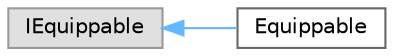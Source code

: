 digraph "Graphical Class Hierarchy"
{
 // LATEX_PDF_SIZE
  bgcolor="transparent";
  edge [fontname=Helvetica,fontsize=10,labelfontname=Helvetica,labelfontsize=10];
  node [fontname=Helvetica,fontsize=10,shape=box,height=0.2,width=0.4];
  rankdir="LR";
  Node0 [id="Node000000",label="IEquippable",height=0.2,width=0.4,color="grey60", fillcolor="#E0E0E0", style="filled",tooltip=" "];
  Node0 -> Node1 [id="edge55_Node000000_Node000001",dir="back",color="steelblue1",style="solid",tooltip=" "];
  Node1 [id="Node000001",label="Equippable",height=0.2,width=0.4,color="grey40", fillcolor="white", style="filled",URL="$class_equippable.html",tooltip=" "];
}
